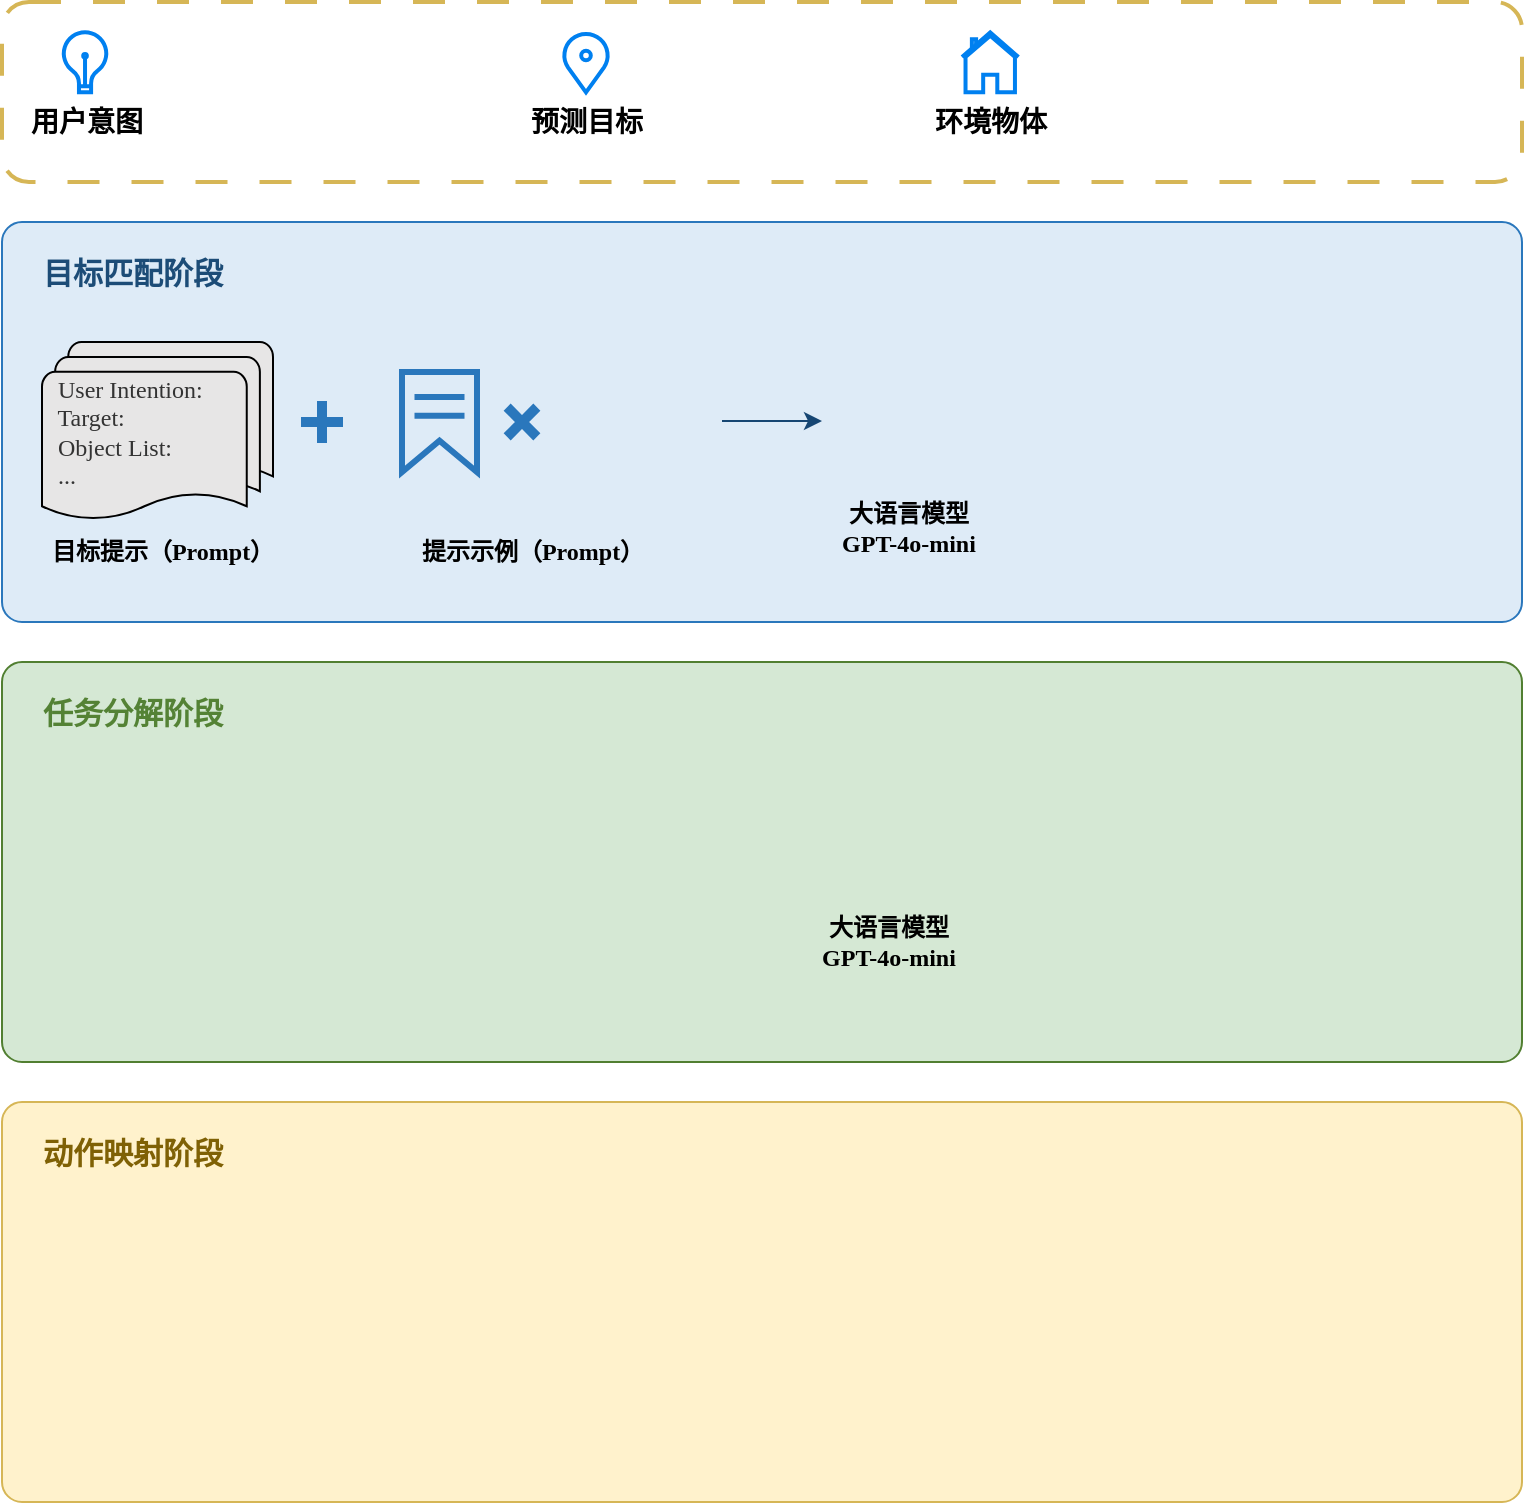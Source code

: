 <mxfile version="26.1.1">
  <diagram name="第 1 页" id="Ybd84z9JuhHgILU-HEZB">
    <mxGraphModel dx="1011" dy="679" grid="0" gridSize="10" guides="1" tooltips="1" connect="1" arrows="1" fold="1" page="1" pageScale="1" pageWidth="827" pageHeight="1169" math="0" shadow="0">
      <root>
        <mxCell id="0" />
        <mxCell id="1" parent="0" />
        <mxCell id="5e16mKItXA9mVnA2ni1b-26" value="" style="rounded=1;whiteSpace=wrap;html=1;fillColor=none;strokeColor=#d6b656;dashed=1;dashPattern=8 8;strokeWidth=2;" vertex="1" parent="1">
          <mxGeometry x="60" y="90" width="760" height="90" as="geometry" />
        </mxCell>
        <mxCell id="5e16mKItXA9mVnA2ni1b-31" value="&lt;font style=&quot;font-size: 14px;&quot;&gt;&lt;b&gt;用户意图&lt;/b&gt;&lt;/font&gt;" style="html=1;verticalLabelPosition=bottom;align=center;labelBackgroundColor=#ffffff;verticalAlign=top;strokeWidth=2;strokeColor=#0080F0;shadow=0;dashed=0;shape=mxgraph.ios7.icons.lightbulb;aspect=fixed;" vertex="1" parent="1">
          <mxGeometry x="90" y="105.15" width="23.03" height="30" as="geometry" />
        </mxCell>
        <mxCell id="5e16mKItXA9mVnA2ni1b-32" value="&lt;font style=&quot;font-size: 14px;&quot;&gt;&lt;b&gt;预测目标&lt;/b&gt;&lt;/font&gt;" style="html=1;verticalLabelPosition=bottom;align=center;labelBackgroundColor=#ffffff;verticalAlign=top;strokeWidth=2;strokeColor=#0080F0;shadow=0;dashed=0;shape=mxgraph.ios7.icons.location;" vertex="1" parent="1">
          <mxGeometry x="340" y="105.15" width="24" height="30" as="geometry" />
        </mxCell>
        <mxCell id="5e16mKItXA9mVnA2ni1b-33" value="&lt;font style=&quot;font-size: 14px;&quot;&gt;&lt;b style=&quot;&quot;&gt;环境物体&lt;/b&gt;&lt;/font&gt;" style="html=1;verticalLabelPosition=bottom;align=center;labelBackgroundColor=#ffffff;verticalAlign=top;strokeWidth=2;strokeColor=#0080F0;shadow=0;dashed=0;shape=mxgraph.ios7.icons.home;aspect=fixed;" vertex="1" parent="1">
          <mxGeometry x="540" y="105.15" width="28.24" height="30" as="geometry" />
        </mxCell>
        <mxCell id="5e16mKItXA9mVnA2ni1b-36" value="&lt;span style=&quot;color: rgba(0, 0, 0, 0); font-family: monospace; font-size: 0px; text-align: start; text-wrap-mode: nowrap;&quot;&gt;%3CmxGraphModel%3E%3Croot%3E%3CmxCell%20id%3D%220%22%2F%3E%3CmxCell%20id%3D%221%22%20parent%3D%220%22%2F%3E%3CmxCell%20id%3D%222%22%20value%3D%22%22%20style%3D%22shape%3Dcross%3BwhiteSpace%3Dwrap%3Bhtml%3D1%3BfillColor%3Dlight-dark(%232a77bc%2C%20%23ededed)%3BstrokeColor%3Dlight-dark(%232a77bc%2C%20%23ededed)%3Baspect%3Dfixed%3B%22%20vertex%3D%221%22%20parent%3D%221%22%3E%3CmxGeometry%20x%3D%22210.0%22%20y%3D%22290%22%20width%3D%2220%22%20height%3D%2220%22%20as%3D%22geometry%22%2F%3E%3C%2FmxCell%3E%3C%2Froot%3E%3C%2FmxGraphModel%3E&lt;/span&gt;" style="rounded=1;arcSize=5;whiteSpace=wrap;html=1;fillColor=light-dark(#deebf7, #1d293b);strokeColor=light-dark(#2a77bc, #5c79a3);container=1;" vertex="1" parent="1">
          <mxGeometry x="60" y="200" width="760" height="200" as="geometry" />
        </mxCell>
        <mxCell id="5e16mKItXA9mVnA2ni1b-37" value="" style="rounded=1;arcSize=5;whiteSpace=wrap;html=1;fillColor=#d5e8d4;strokeColor=light-dark(#517f31, #446e2c);" vertex="1" parent="1">
          <mxGeometry x="60" y="420" width="760" height="200" as="geometry" />
        </mxCell>
        <mxCell id="5e16mKItXA9mVnA2ni1b-39" value="&lt;font face=&quot;Times New Roman&quot;&gt;&lt;span style=&quot;font-size: 15px;&quot;&gt;目标匹配阶段&lt;/span&gt;&lt;/font&gt;" style="text;html=1;align=center;verticalAlign=middle;resizable=0;points=[];autosize=1;strokeColor=none;fillColor=none;fontColor=light-dark(#1c4c77, #a1cdf9);fontStyle=1" vertex="1" parent="1">
          <mxGeometry x="70" y="210" width="110" height="30" as="geometry" />
        </mxCell>
        <mxCell id="5e16mKItXA9mVnA2ni1b-40" value="&lt;font style=&quot;font-size: 15px;&quot; face=&quot;Times New Roman&quot;&gt;任务分解阶段&lt;/font&gt;" style="text;html=1;align=center;verticalAlign=middle;resizable=0;points=[];autosize=1;strokeColor=none;fillColor=none;fontColor=light-dark(#548235, #69c195);fontStyle=1" vertex="1" parent="1">
          <mxGeometry x="70" y="430" width="110" height="30" as="geometry" />
        </mxCell>
        <mxCell id="5e16mKItXA9mVnA2ni1b-41" value="&lt;font face=&quot;Times New Roman&quot;&gt;&lt;span style=&quot;font-size: 15px;&quot;&gt;动作映射阶段&lt;/span&gt;&lt;/font&gt;" style="text;html=1;align=center;verticalAlign=middle;resizable=0;points=[];autosize=1;strokeColor=none;fillColor=none;fontColor=light-dark(#7f6105, #69c195);fontStyle=1" vertex="1" parent="1">
          <mxGeometry x="70" y="680" width="110" height="30" as="geometry" />
        </mxCell>
        <mxCell id="5e16mKItXA9mVnA2ni1b-42" value="" style="rounded=1;arcSize=5;whiteSpace=wrap;html=1;fillColor=#fff2cc;strokeColor=#d6b656;" vertex="1" parent="1">
          <mxGeometry x="60" y="640" width="760" height="200" as="geometry" />
        </mxCell>
        <mxCell id="5e16mKItXA9mVnA2ni1b-43" value="&lt;font face=&quot;Times New Roman&quot;&gt;&lt;span style=&quot;font-size: 15px;&quot;&gt;动作映射阶段&lt;/span&gt;&lt;/font&gt;" style="text;html=1;align=center;verticalAlign=middle;resizable=0;points=[];autosize=1;strokeColor=none;fillColor=none;fontColor=light-dark(#7f6105, #69c195);fontStyle=1" vertex="1" parent="1">
          <mxGeometry x="70" y="650" width="110" height="30" as="geometry" />
        </mxCell>
        <mxCell id="5e16mKItXA9mVnA2ni1b-44" value="" style="group" vertex="1" connectable="0" parent="1">
          <mxGeometry x="470" y="252.31" width="99.9" height="120.37" as="geometry" />
        </mxCell>
        <mxCell id="5e16mKItXA9mVnA2ni1b-45" value="" style="group" vertex="1" connectable="0" parent="5e16mKItXA9mVnA2ni1b-44">
          <mxGeometry width="99.9" height="120.37" as="geometry" />
        </mxCell>
        <mxCell id="5e16mKItXA9mVnA2ni1b-46" value="" style="group;fontStyle=0;strokeWidth=2;" vertex="1" connectable="0" parent="5e16mKItXA9mVnA2ni1b-45">
          <mxGeometry width="99.9" height="120.37" as="geometry" />
        </mxCell>
        <mxCell id="5e16mKItXA9mVnA2ni1b-47" value="&lt;b&gt;&lt;font face=&quot;Times New Roman&quot;&gt;大语言模型&lt;/font&gt;&lt;/b&gt;&lt;div&gt;&lt;b&gt;&lt;font face=&quot;Times New Roman&quot;&gt;GPT-4o-mini&lt;/font&gt;&lt;/b&gt;&lt;/div&gt;" style="text;html=1;align=center;verticalAlign=middle;resizable=0;points=[];autosize=1;strokeColor=none;fillColor=none;" vertex="1" parent="5e16mKItXA9mVnA2ni1b-46">
          <mxGeometry x="-1.63" y="80.37" width="90" height="40" as="geometry" />
        </mxCell>
        <mxCell id="5e16mKItXA9mVnA2ni1b-48" value="" style="shape=image;html=1;verticalAlign=top;verticalLabelPosition=bottom;labelBackgroundColor=#ffffff;imageAspect=0;aspect=fixed;image=https://cdn0.iconfinder.com/data/icons/phosphor-light-vol-1/256/brain-light-128.png;imageBackground=none;imageBorder=none;" vertex="1" parent="5e16mKItXA9mVnA2ni1b-44">
          <mxGeometry x="10.69" y="15" width="65.37" height="65.37" as="geometry" />
        </mxCell>
        <mxCell id="5e16mKItXA9mVnA2ni1b-49" value="" style="group;align=left;" vertex="1" connectable="0" parent="1">
          <mxGeometry x="90" y="240" width="115.5" height="145" as="geometry" />
        </mxCell>
        <mxCell id="5e16mKItXA9mVnA2ni1b-50" value="&lt;b&gt;&lt;font face=&quot;Times New Roman&quot;&gt;目标提示（Prompt）&lt;/font&gt;&lt;/b&gt;" style="text;html=1;align=center;verticalAlign=middle;resizable=0;points=[];autosize=1;strokeColor=none;fillColor=none;" vertex="1" parent="5e16mKItXA9mVnA2ni1b-49">
          <mxGeometry x="-15" y="110" width="130" height="30" as="geometry" />
        </mxCell>
        <mxCell id="5e16mKItXA9mVnA2ni1b-51" value="&lt;div style=&quot;color: rgb(51, 51, 51);&quot;&gt;&lt;span style=&quot;background-color: transparent; color: light-dark(rgb(51, 51, 51), rgb(193, 193, 193));&quot;&gt;&lt;font face=&quot;Times New Roman&quot;&gt;&amp;nbsp; User Intention:&lt;/font&gt;&lt;/span&gt;&lt;/div&gt;&lt;div style=&quot;color: rgb(51, 51, 51);&quot;&gt;&lt;span style=&quot;background-color: transparent; color: light-dark(rgb(51, 51, 51), rgb(193, 193, 193));&quot;&gt;&lt;font face=&quot;Times New Roman&quot;&gt;&amp;nbsp; Target:&lt;/font&gt;&lt;/span&gt;&lt;/div&gt;&lt;div style=&quot;color: rgb(51, 51, 51);&quot;&gt;&lt;font face=&quot;Times New Roman&quot;&gt;&amp;nbsp; Object List:&lt;/font&gt;&lt;/div&gt;&lt;div style=&quot;color: rgb(51, 51, 51);&quot;&gt;&lt;font face=&quot;Times New Roman&quot;&gt;&amp;nbsp; ...&lt;/font&gt;&lt;/div&gt;" style="strokeWidth=1;html=1;shape=mxgraph.flowchart.multi-document;whiteSpace=wrap;align=left;fillColor=light-dark(#e7e6e6, #ededed);" vertex="1" parent="5e16mKItXA9mVnA2ni1b-49">
          <mxGeometry x="-10" y="20" width="115.5" height="90" as="geometry" />
        </mxCell>
        <mxCell id="5e16mKItXA9mVnA2ni1b-52" value="" style="group" vertex="1" connectable="0" parent="1">
          <mxGeometry x="460" y="460" width="99.9" height="120.37" as="geometry" />
        </mxCell>
        <mxCell id="5e16mKItXA9mVnA2ni1b-53" value="" style="group" vertex="1" connectable="0" parent="5e16mKItXA9mVnA2ni1b-52">
          <mxGeometry width="99.9" height="120.37" as="geometry" />
        </mxCell>
        <mxCell id="5e16mKItXA9mVnA2ni1b-54" value="" style="group;fontStyle=0;strokeWidth=2;" vertex="1" connectable="0" parent="5e16mKItXA9mVnA2ni1b-53">
          <mxGeometry width="99.9" height="120.37" as="geometry" />
        </mxCell>
        <mxCell id="5e16mKItXA9mVnA2ni1b-55" value="&lt;b&gt;&lt;font face=&quot;Times New Roman&quot;&gt;大语言模型&lt;/font&gt;&lt;/b&gt;&lt;div&gt;&lt;b&gt;&lt;font face=&quot;Times New Roman&quot;&gt;GPT-4o-mini&lt;/font&gt;&lt;/b&gt;&lt;/div&gt;" style="text;html=1;align=center;verticalAlign=middle;resizable=0;points=[];autosize=1;strokeColor=none;fillColor=none;" vertex="1" parent="5e16mKItXA9mVnA2ni1b-54">
          <mxGeometry x="-1.63" y="80.37" width="90" height="40" as="geometry" />
        </mxCell>
        <mxCell id="5e16mKItXA9mVnA2ni1b-56" value="" style="shape=image;html=1;verticalAlign=top;verticalLabelPosition=bottom;labelBackgroundColor=#ffffff;imageAspect=0;aspect=fixed;image=https://cdn0.iconfinder.com/data/icons/phosphor-light-vol-1/256/brain-light-128.png;imageBackground=none;imageBorder=none;" vertex="1" parent="5e16mKItXA9mVnA2ni1b-52">
          <mxGeometry x="10.69" y="15" width="65.37" height="65.37" as="geometry" />
        </mxCell>
        <mxCell id="5e16mKItXA9mVnA2ni1b-57" value="" style="shape=cross;whiteSpace=wrap;html=1;fillColor=light-dark(#2a77bc, #ededed);strokeColor=light-dark(#2a77bc, #ededed);aspect=fixed;" vertex="1" parent="1">
          <mxGeometry x="210.0" y="290" width="20" height="20" as="geometry" />
        </mxCell>
        <mxCell id="5e16mKItXA9mVnA2ni1b-59" value="&lt;b&gt;&lt;font face=&quot;Times New Roman&quot;&gt;提示示例（Prompt）&lt;/font&gt;&lt;/b&gt;" style="text;html=1;align=center;verticalAlign=middle;resizable=0;points=[];autosize=1;strokeColor=none;fillColor=none;" vertex="1" parent="1">
          <mxGeometry x="260" y="350" width="130" height="30" as="geometry" />
        </mxCell>
        <mxCell id="5e16mKItXA9mVnA2ni1b-60" style="edgeStyle=orthogonalEdgeStyle;rounded=1;orthogonalLoop=1;jettySize=auto;html=1;fillColor=#1ba1e2;strokeColor=light-dark(#164673, #51afe7);curved=0;textShadow=1;" edge="1" parent="1">
          <mxGeometry relative="1" as="geometry">
            <mxPoint x="420" y="299.5" as="sourcePoint" />
            <mxPoint x="470" y="299.5" as="targetPoint" />
          </mxGeometry>
        </mxCell>
        <mxCell id="5e16mKItXA9mVnA2ni1b-63" value="" style="html=1;verticalLabelPosition=bottom;align=center;labelBackgroundColor=#ffffff;verticalAlign=top;strokeWidth=3;strokeColor=light-dark(#2a77bc, #32a0ff);shadow=0;dashed=0;shape=mxgraph.ios7.icons.bookmark;fillColor=none;aspect=fixed;" vertex="1" parent="1">
          <mxGeometry x="260" y="275" width="37.5" height="50" as="geometry" />
        </mxCell>
        <mxCell id="5e16mKItXA9mVnA2ni1b-64" value="" style="shape=cross;whiteSpace=wrap;html=1;fillColor=light-dark(#2a77bc, #ededed);strokeColor=light-dark(#2a77bc, #ededed);aspect=fixed;rotation=45;" vertex="1" parent="1">
          <mxGeometry x="310" y="290" width="20" height="20" as="geometry" />
        </mxCell>
      </root>
    </mxGraphModel>
  </diagram>
</mxfile>
